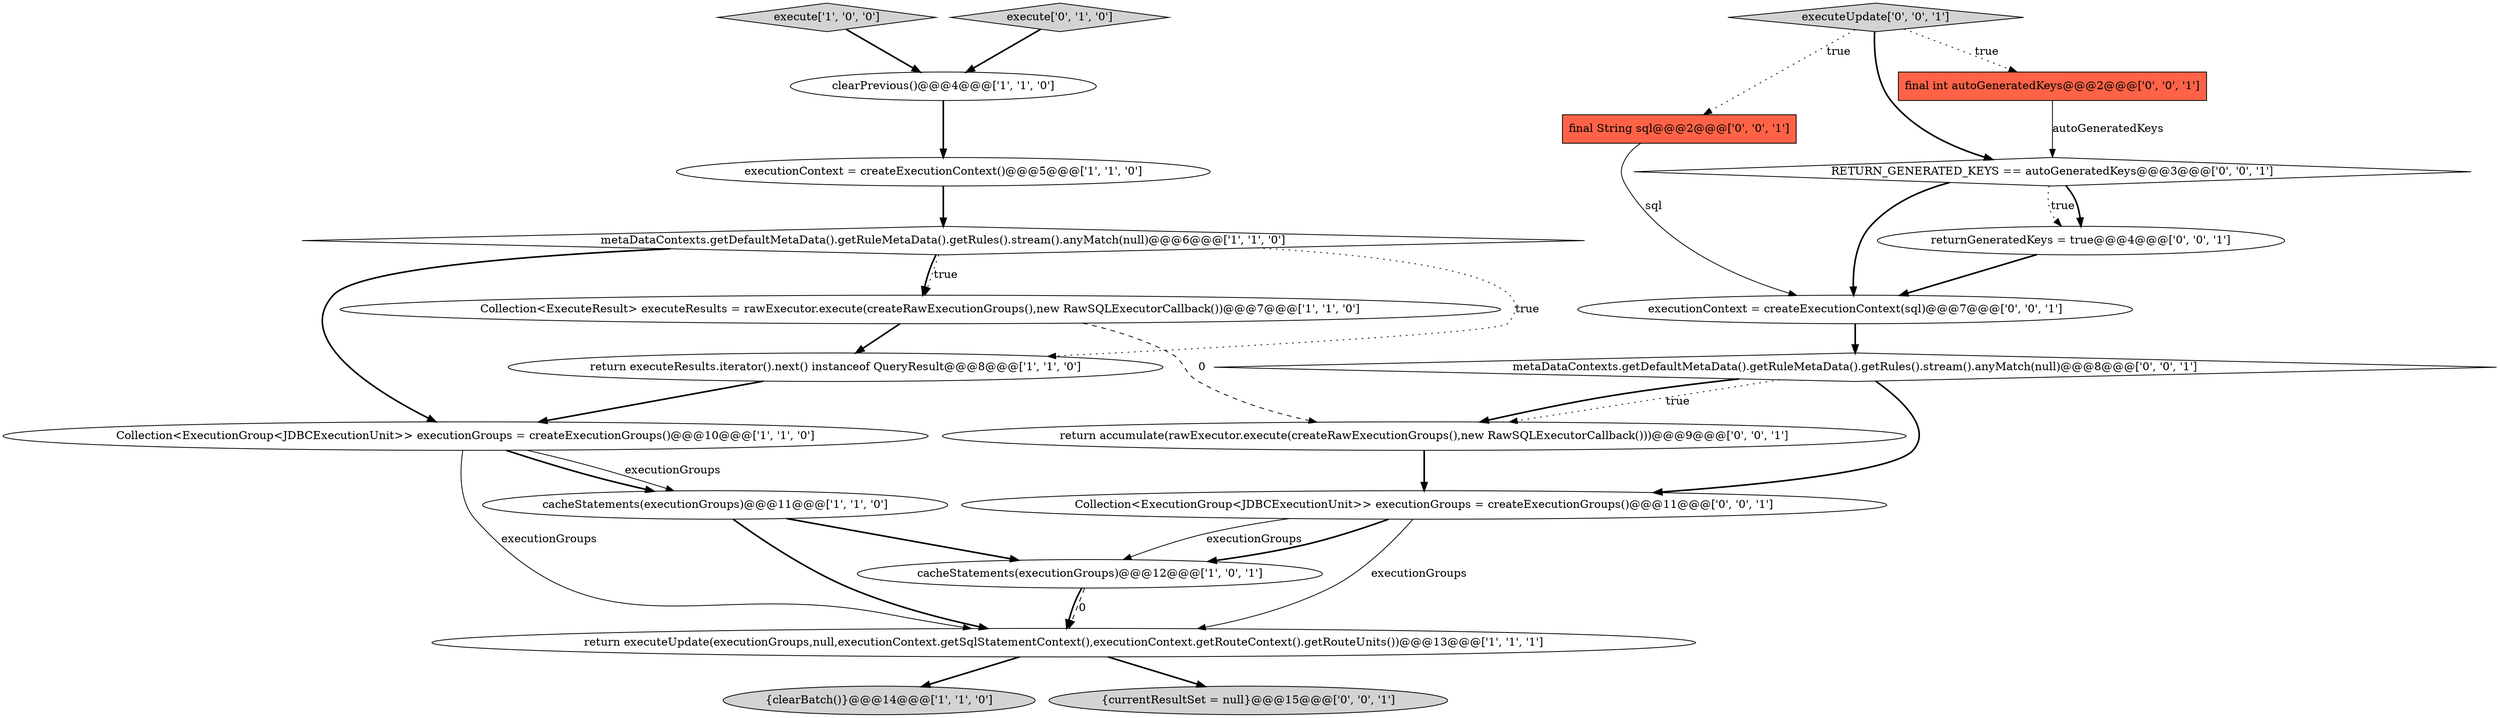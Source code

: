 digraph {
21 [style = filled, label = "RETURN_GENERATED_KEYS == autoGeneratedKeys@@@3@@@['0', '0', '1']", fillcolor = white, shape = diamond image = "AAA0AAABBB3BBB"];
0 [style = filled, label = "{clearBatch()}@@@14@@@['1', '1', '0']", fillcolor = lightgray, shape = ellipse image = "AAA0AAABBB1BBB"];
4 [style = filled, label = "Collection<ExecutionGroup<JDBCExecutionUnit>> executionGroups = createExecutionGroups()@@@10@@@['1', '1', '0']", fillcolor = white, shape = ellipse image = "AAA0AAABBB1BBB"];
8 [style = filled, label = "return executeResults.iterator().next() instanceof QueryResult@@@8@@@['1', '1', '0']", fillcolor = white, shape = ellipse image = "AAA0AAABBB1BBB"];
15 [style = filled, label = "executeUpdate['0', '0', '1']", fillcolor = lightgray, shape = diamond image = "AAA0AAABBB3BBB"];
19 [style = filled, label = "metaDataContexts.getDefaultMetaData().getRuleMetaData().getRules().stream().anyMatch(null)@@@8@@@['0', '0', '1']", fillcolor = white, shape = diamond image = "AAA0AAABBB3BBB"];
17 [style = filled, label = "{currentResultSet = null}@@@15@@@['0', '0', '1']", fillcolor = lightgray, shape = ellipse image = "AAA0AAABBB3BBB"];
7 [style = filled, label = "executionContext = createExecutionContext()@@@5@@@['1', '1', '0']", fillcolor = white, shape = ellipse image = "AAA0AAABBB1BBB"];
20 [style = filled, label = "Collection<ExecutionGroup<JDBCExecutionUnit>> executionGroups = createExecutionGroups()@@@11@@@['0', '0', '1']", fillcolor = white, shape = ellipse image = "AAA0AAABBB3BBB"];
10 [style = filled, label = "Collection<ExecuteResult> executeResults = rawExecutor.execute(createRawExecutionGroups(),new RawSQLExecutorCallback())@@@7@@@['1', '1', '0']", fillcolor = white, shape = ellipse image = "AAA0AAABBB1BBB"];
9 [style = filled, label = "cacheStatements(executionGroups)@@@12@@@['1', '0', '1']", fillcolor = white, shape = ellipse image = "AAA0AAABBB1BBB"];
14 [style = filled, label = "return accumulate(rawExecutor.execute(createRawExecutionGroups(),new RawSQLExecutorCallback()))@@@9@@@['0', '0', '1']", fillcolor = white, shape = ellipse image = "AAA0AAABBB3BBB"];
18 [style = filled, label = "returnGeneratedKeys = true@@@4@@@['0', '0', '1']", fillcolor = white, shape = ellipse image = "AAA0AAABBB3BBB"];
13 [style = filled, label = "executionContext = createExecutionContext(sql)@@@7@@@['0', '0', '1']", fillcolor = white, shape = ellipse image = "AAA0AAABBB3BBB"];
16 [style = filled, label = "final int autoGeneratedKeys@@@2@@@['0', '0', '1']", fillcolor = tomato, shape = box image = "AAA0AAABBB3BBB"];
3 [style = filled, label = "metaDataContexts.getDefaultMetaData().getRuleMetaData().getRules().stream().anyMatch(null)@@@6@@@['1', '1', '0']", fillcolor = white, shape = diamond image = "AAA0AAABBB1BBB"];
2 [style = filled, label = "execute['1', '0', '0']", fillcolor = lightgray, shape = diamond image = "AAA0AAABBB1BBB"];
6 [style = filled, label = "cacheStatements(executionGroups)@@@11@@@['1', '1', '0']", fillcolor = white, shape = ellipse image = "AAA0AAABBB1BBB"];
1 [style = filled, label = "clearPrevious()@@@4@@@['1', '1', '0']", fillcolor = white, shape = ellipse image = "AAA0AAABBB1BBB"];
5 [style = filled, label = "return executeUpdate(executionGroups,null,executionContext.getSqlStatementContext(),executionContext.getRouteContext().getRouteUnits())@@@13@@@['1', '1', '1']", fillcolor = white, shape = ellipse image = "AAA0AAABBB1BBB"];
12 [style = filled, label = "final String sql@@@2@@@['0', '0', '1']", fillcolor = tomato, shape = box image = "AAA0AAABBB3BBB"];
11 [style = filled, label = "execute['0', '1', '0']", fillcolor = lightgray, shape = diamond image = "AAA0AAABBB2BBB"];
3->10 [style = bold, label=""];
4->6 [style = bold, label=""];
13->19 [style = bold, label=""];
8->4 [style = bold, label=""];
21->18 [style = dotted, label="true"];
4->5 [style = solid, label="executionGroups"];
10->14 [style = dashed, label="0"];
9->5 [style = dashed, label="0"];
19->20 [style = bold, label=""];
18->13 [style = bold, label=""];
10->8 [style = bold, label=""];
3->8 [style = dotted, label="true"];
19->14 [style = dotted, label="true"];
11->1 [style = bold, label=""];
15->21 [style = bold, label=""];
20->9 [style = solid, label="executionGroups"];
20->5 [style = solid, label="executionGroups"];
6->9 [style = bold, label=""];
7->3 [style = bold, label=""];
5->17 [style = bold, label=""];
3->10 [style = dotted, label="true"];
5->0 [style = bold, label=""];
21->18 [style = bold, label=""];
2->1 [style = bold, label=""];
6->5 [style = bold, label=""];
15->16 [style = dotted, label="true"];
12->13 [style = solid, label="sql"];
19->14 [style = bold, label=""];
20->9 [style = bold, label=""];
1->7 [style = bold, label=""];
9->5 [style = bold, label=""];
4->6 [style = solid, label="executionGroups"];
16->21 [style = solid, label="autoGeneratedKeys"];
3->4 [style = bold, label=""];
14->20 [style = bold, label=""];
15->12 [style = dotted, label="true"];
21->13 [style = bold, label=""];
}
